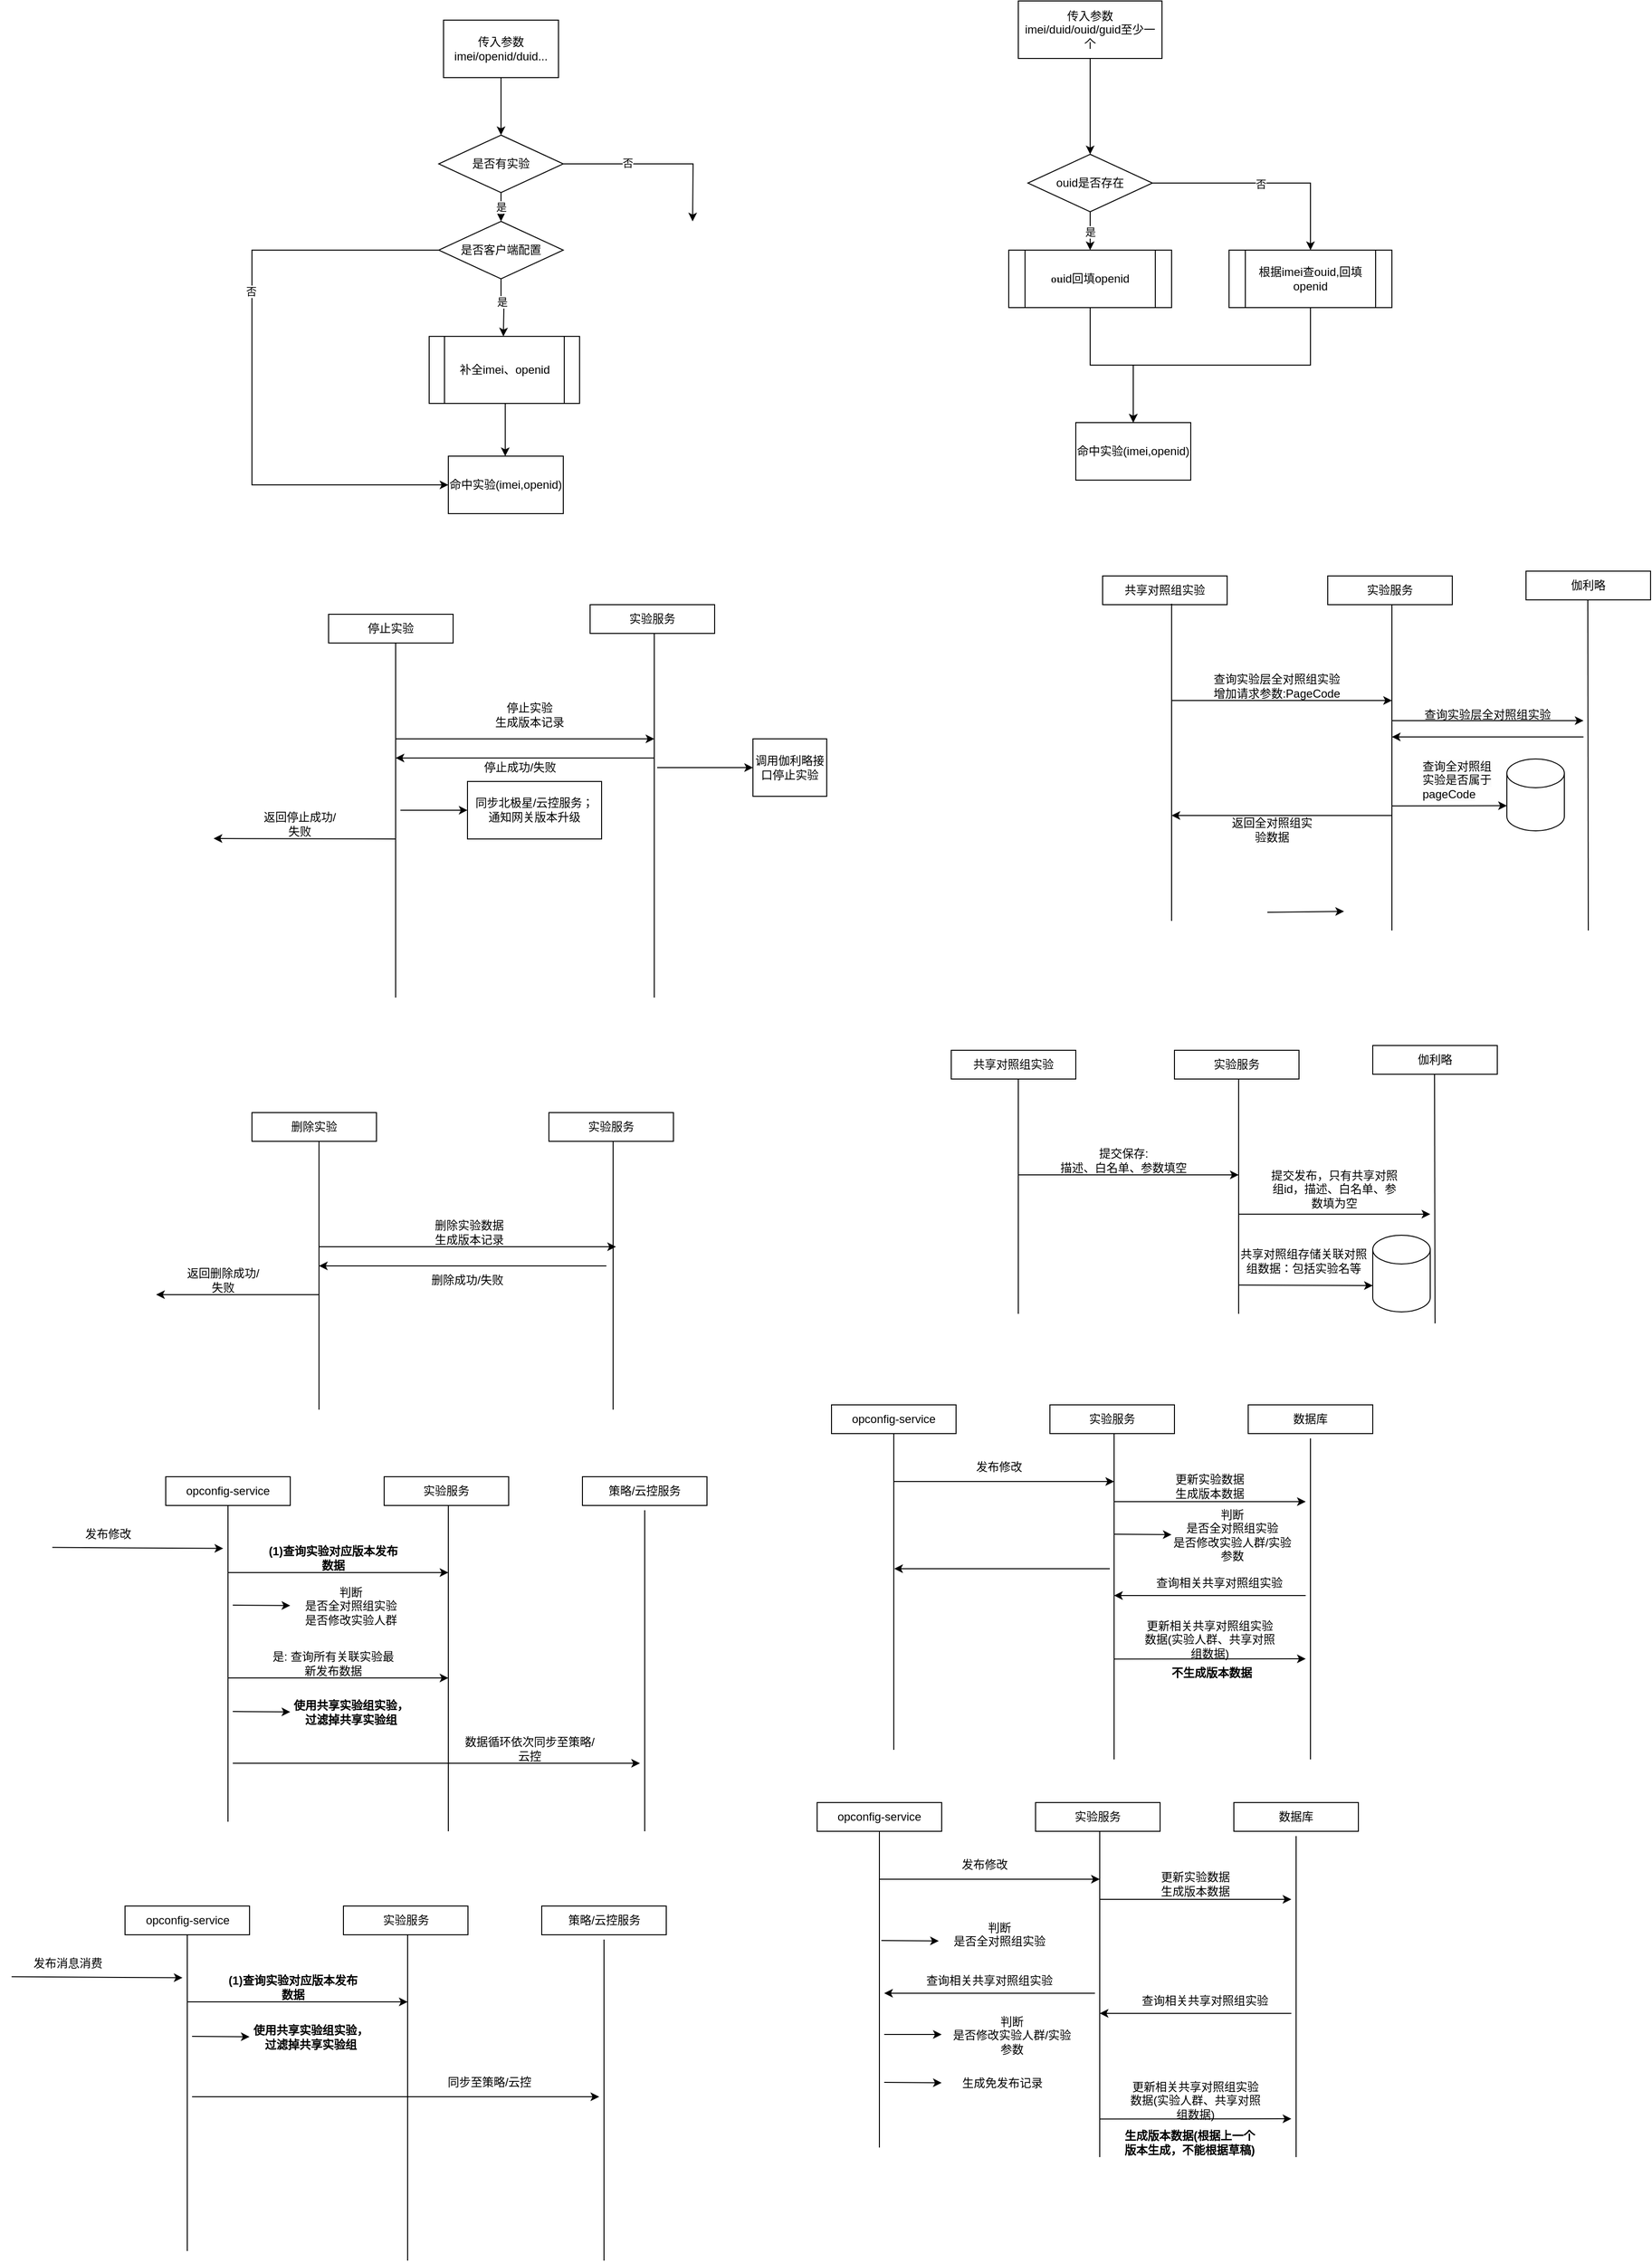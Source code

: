 <mxfile version="24.7.7">
  <diagram name="第 1 页" id="1I69XflQMtYXcPyUPTQI">
    <mxGraphModel dx="2501" dy="738" grid="1" gridSize="10" guides="1" tooltips="1" connect="1" arrows="1" fold="1" page="1" pageScale="1" pageWidth="827" pageHeight="1169" math="0" shadow="0">
      <root>
        <mxCell id="0" />
        <mxCell id="1" parent="0" />
        <mxCell id="-JtTvEVa4ZMtVT5W1zfH-13" style="edgeStyle=orthogonalEdgeStyle;rounded=0;orthogonalLoop=1;jettySize=auto;html=1;" parent="1" source="-JtTvEVa4ZMtVT5W1zfH-14" edge="1">
          <mxGeometry relative="1" as="geometry">
            <mxPoint x="410" y="190" as="targetPoint" />
          </mxGeometry>
        </mxCell>
        <mxCell id="-JtTvEVa4ZMtVT5W1zfH-14" value="传入参数imei/openid/duid..." style="rounded=0;whiteSpace=wrap;html=1;" parent="1" vertex="1">
          <mxGeometry x="350" y="70" width="120" height="60" as="geometry" />
        </mxCell>
        <mxCell id="-JtTvEVa4ZMtVT5W1zfH-15" style="edgeStyle=orthogonalEdgeStyle;rounded=0;orthogonalLoop=1;jettySize=auto;html=1;" parent="1" edge="1">
          <mxGeometry relative="1" as="geometry">
            <mxPoint x="414.41" y="525" as="targetPoint" />
            <mxPoint x="414.41" y="455" as="sourcePoint" />
          </mxGeometry>
        </mxCell>
        <mxCell id="-JtTvEVa4ZMtVT5W1zfH-16" value="命中实验(imei,openid)" style="rounded=0;whiteSpace=wrap;html=1;" parent="1" vertex="1">
          <mxGeometry x="355" y="525" width="120" height="60" as="geometry" />
        </mxCell>
        <mxCell id="-JtTvEVa4ZMtVT5W1zfH-19" style="edgeStyle=orthogonalEdgeStyle;rounded=0;orthogonalLoop=1;jettySize=auto;html=1;" parent="1" source="-JtTvEVa4ZMtVT5W1zfH-18" edge="1">
          <mxGeometry relative="1" as="geometry">
            <mxPoint x="610" y="280" as="targetPoint" />
          </mxGeometry>
        </mxCell>
        <mxCell id="-JtTvEVa4ZMtVT5W1zfH-20" value="否" style="edgeLabel;html=1;align=center;verticalAlign=middle;resizable=0;points=[];" parent="-JtTvEVa4ZMtVT5W1zfH-19" vertex="1" connectable="0">
          <mxGeometry x="-0.313" y="1" relative="1" as="geometry">
            <mxPoint as="offset" />
          </mxGeometry>
        </mxCell>
        <mxCell id="-JtTvEVa4ZMtVT5W1zfH-22" style="edgeStyle=orthogonalEdgeStyle;rounded=0;orthogonalLoop=1;jettySize=auto;html=1;entryX=0.5;entryY=0;entryDx=0;entryDy=0;" parent="1" source="-JtTvEVa4ZMtVT5W1zfH-18" target="-JtTvEVa4ZMtVT5W1zfH-21" edge="1">
          <mxGeometry relative="1" as="geometry" />
        </mxCell>
        <mxCell id="-JtTvEVa4ZMtVT5W1zfH-23" value="是" style="edgeLabel;html=1;align=center;verticalAlign=middle;resizable=0;points=[];" parent="-JtTvEVa4ZMtVT5W1zfH-22" vertex="1" connectable="0">
          <mxGeometry x="0.392" relative="1" as="geometry">
            <mxPoint as="offset" />
          </mxGeometry>
        </mxCell>
        <mxCell id="-JtTvEVa4ZMtVT5W1zfH-18" value="是否有实验" style="rhombus;whiteSpace=wrap;html=1;" parent="1" vertex="1">
          <mxGeometry x="345" y="190" width="130" height="60" as="geometry" />
        </mxCell>
        <mxCell id="-JtTvEVa4ZMtVT5W1zfH-24" style="edgeStyle=orthogonalEdgeStyle;rounded=0;orthogonalLoop=1;jettySize=auto;html=1;entryX=0;entryY=0.5;entryDx=0;entryDy=0;" parent="1" source="-JtTvEVa4ZMtVT5W1zfH-21" target="-JtTvEVa4ZMtVT5W1zfH-16" edge="1">
          <mxGeometry relative="1" as="geometry">
            <mxPoint x="200" y="420" as="targetPoint" />
            <Array as="points">
              <mxPoint x="150" y="310" />
              <mxPoint x="150" y="555" />
            </Array>
          </mxGeometry>
        </mxCell>
        <mxCell id="-JtTvEVa4ZMtVT5W1zfH-25" value="否" style="edgeLabel;html=1;align=center;verticalAlign=middle;resizable=0;points=[];" parent="-JtTvEVa4ZMtVT5W1zfH-24" vertex="1" connectable="0">
          <mxGeometry x="-0.264" y="-1" relative="1" as="geometry">
            <mxPoint as="offset" />
          </mxGeometry>
        </mxCell>
        <mxCell id="-JtTvEVa4ZMtVT5W1zfH-27" style="edgeStyle=orthogonalEdgeStyle;rounded=0;orthogonalLoop=1;jettySize=auto;html=1;" parent="1" source="-JtTvEVa4ZMtVT5W1zfH-21" edge="1">
          <mxGeometry relative="1" as="geometry">
            <mxPoint x="412.471" y="400" as="targetPoint" />
          </mxGeometry>
        </mxCell>
        <mxCell id="-JtTvEVa4ZMtVT5W1zfH-28" value="是" style="edgeLabel;html=1;align=center;verticalAlign=middle;resizable=0;points=[];" parent="-JtTvEVa4ZMtVT5W1zfH-27" vertex="1" connectable="0">
          <mxGeometry x="-0.243" y="1" relative="1" as="geometry">
            <mxPoint as="offset" />
          </mxGeometry>
        </mxCell>
        <mxCell id="-JtTvEVa4ZMtVT5W1zfH-21" value="是否客户端配置" style="rhombus;whiteSpace=wrap;html=1;" parent="1" vertex="1">
          <mxGeometry x="345" y="280" width="130" height="60" as="geometry" />
        </mxCell>
        <mxCell id="-JtTvEVa4ZMtVT5W1zfH-30" value="补全imei、openid" style="shape=process;whiteSpace=wrap;html=1;backgroundOutline=1;" parent="1" vertex="1">
          <mxGeometry x="335" y="400" width="157" height="70" as="geometry" />
        </mxCell>
        <mxCell id="-JtTvEVa4ZMtVT5W1zfH-33" style="edgeStyle=orthogonalEdgeStyle;rounded=0;orthogonalLoop=1;jettySize=auto;html=1;entryX=0.5;entryY=0;entryDx=0;entryDy=0;" parent="1" source="-JtTvEVa4ZMtVT5W1zfH-31" target="-JtTvEVa4ZMtVT5W1zfH-38" edge="1">
          <mxGeometry relative="1" as="geometry">
            <mxPoint x="1025" y="180" as="targetPoint" />
          </mxGeometry>
        </mxCell>
        <mxCell id="-JtTvEVa4ZMtVT5W1zfH-31" value="传入参数imei/duid/ouid/guid至少一个" style="rounded=0;whiteSpace=wrap;html=1;" parent="1" vertex="1">
          <mxGeometry x="950" y="50" width="150" height="60" as="geometry" />
        </mxCell>
        <mxCell id="-JtTvEVa4ZMtVT5W1zfH-41" style="edgeStyle=orthogonalEdgeStyle;rounded=0;orthogonalLoop=1;jettySize=auto;html=1;exitX=0.5;exitY=1;exitDx=0;exitDy=0;entryX=0.5;entryY=0;entryDx=0;entryDy=0;" parent="1" source="-JtTvEVa4ZMtVT5W1zfH-38" target="-JtTvEVa4ZMtVT5W1zfH-40" edge="1">
          <mxGeometry relative="1" as="geometry" />
        </mxCell>
        <mxCell id="-JtTvEVa4ZMtVT5W1zfH-43" value="是" style="edgeLabel;html=1;align=center;verticalAlign=middle;resizable=0;points=[];" parent="-JtTvEVa4ZMtVT5W1zfH-41" vertex="1" connectable="0">
          <mxGeometry x="0.043" relative="1" as="geometry">
            <mxPoint as="offset" />
          </mxGeometry>
        </mxCell>
        <mxCell id="-JtTvEVa4ZMtVT5W1zfH-45" style="edgeStyle=orthogonalEdgeStyle;rounded=0;orthogonalLoop=1;jettySize=auto;html=1;" parent="1" source="-JtTvEVa4ZMtVT5W1zfH-38" target="-JtTvEVa4ZMtVT5W1zfH-44" edge="1">
          <mxGeometry relative="1" as="geometry" />
        </mxCell>
        <mxCell id="-JtTvEVa4ZMtVT5W1zfH-51" value="否" style="edgeLabel;html=1;align=center;verticalAlign=middle;resizable=0;points=[];" parent="-JtTvEVa4ZMtVT5W1zfH-45" vertex="1" connectable="0">
          <mxGeometry x="-0.037" y="-1" relative="1" as="geometry">
            <mxPoint as="offset" />
          </mxGeometry>
        </mxCell>
        <mxCell id="-JtTvEVa4ZMtVT5W1zfH-38" value="ouid是否&lt;span style=&quot;background-color: initial;&quot;&gt;存在&lt;/span&gt;" style="rhombus;whiteSpace=wrap;html=1;" parent="1" vertex="1">
          <mxGeometry x="960" y="210" width="130" height="60" as="geometry" />
        </mxCell>
        <mxCell id="-JtTvEVa4ZMtVT5W1zfH-49" style="edgeStyle=orthogonalEdgeStyle;rounded=0;orthogonalLoop=1;jettySize=auto;html=1;entryX=0.5;entryY=0;entryDx=0;entryDy=0;" parent="1" source="-JtTvEVa4ZMtVT5W1zfH-40" target="-JtTvEVa4ZMtVT5W1zfH-46" edge="1">
          <mxGeometry relative="1" as="geometry" />
        </mxCell>
        <mxCell id="-JtTvEVa4ZMtVT5W1zfH-40" value="&lt;div style=&quot;text-align: left;&quot;&gt;&lt;font face=&quot;MicrosoftYaHei&quot; color=&quot;#333333&quot;&gt;&lt;span style=&quot;background-color: rgb(255, 255, 255);&quot;&gt;&lt;b&gt;ou&lt;/b&gt;&lt;/span&gt;&lt;/font&gt;&lt;span style=&quot;background-color: initial;&quot;&gt;id回填openid&lt;/span&gt;&lt;/div&gt;" style="shape=process;whiteSpace=wrap;html=1;backgroundOutline=1;" parent="1" vertex="1">
          <mxGeometry x="940" y="310" width="170" height="60" as="geometry" />
        </mxCell>
        <mxCell id="-JtTvEVa4ZMtVT5W1zfH-50" style="edgeStyle=orthogonalEdgeStyle;rounded=0;orthogonalLoop=1;jettySize=auto;html=1;entryX=0.5;entryY=0;entryDx=0;entryDy=0;exitX=0.5;exitY=1;exitDx=0;exitDy=0;" parent="1" source="-JtTvEVa4ZMtVT5W1zfH-44" target="-JtTvEVa4ZMtVT5W1zfH-46" edge="1">
          <mxGeometry relative="1" as="geometry" />
        </mxCell>
        <mxCell id="-JtTvEVa4ZMtVT5W1zfH-44" value="根据imei查ouid,回填openid" style="shape=process;whiteSpace=wrap;html=1;backgroundOutline=1;" parent="1" vertex="1">
          <mxGeometry x="1170" y="310" width="170" height="60" as="geometry" />
        </mxCell>
        <mxCell id="-JtTvEVa4ZMtVT5W1zfH-46" value="命中实验(imei,openid)" style="rounded=0;whiteSpace=wrap;html=1;" parent="1" vertex="1">
          <mxGeometry x="1010" y="490" width="120" height="60" as="geometry" />
        </mxCell>
        <mxCell id="-JtTvEVa4ZMtVT5W1zfH-52" value="停止实验" style="rounded=0;whiteSpace=wrap;html=1;" parent="1" vertex="1">
          <mxGeometry x="230" y="690" width="130" height="30" as="geometry" />
        </mxCell>
        <mxCell id="-JtTvEVa4ZMtVT5W1zfH-59" value="实验服务" style="rounded=0;whiteSpace=wrap;html=1;" parent="1" vertex="1">
          <mxGeometry x="503" y="680" width="130" height="30" as="geometry" />
        </mxCell>
        <mxCell id="-JtTvEVa4ZMtVT5W1zfH-62" value="" style="endArrow=classic;html=1;rounded=0;" parent="1" edge="1">
          <mxGeometry width="50" height="50" relative="1" as="geometry">
            <mxPoint x="300" y="820" as="sourcePoint" />
            <mxPoint x="570" y="820" as="targetPoint" />
          </mxGeometry>
        </mxCell>
        <mxCell id="-JtTvEVa4ZMtVT5W1zfH-63" value="停止实验&lt;div&gt;生成版本记录&lt;/div&gt;" style="text;html=1;align=center;verticalAlign=middle;whiteSpace=wrap;rounded=0;" parent="1" vertex="1">
          <mxGeometry x="400" y="780" width="80" height="30" as="geometry" />
        </mxCell>
        <mxCell id="-JtTvEVa4ZMtVT5W1zfH-64" value="" style="endArrow=classic;html=1;rounded=0;" parent="1" edge="1">
          <mxGeometry width="50" height="50" relative="1" as="geometry">
            <mxPoint x="573" y="850" as="sourcePoint" />
            <mxPoint x="673" y="850" as="targetPoint" />
          </mxGeometry>
        </mxCell>
        <mxCell id="-JtTvEVa4ZMtVT5W1zfH-66" value="" style="endArrow=classic;html=1;rounded=0;" parent="1" edge="1">
          <mxGeometry width="50" height="50" relative="1" as="geometry">
            <mxPoint x="300" y="924.47" as="sourcePoint" />
            <mxPoint x="110" y="924" as="targetPoint" />
          </mxGeometry>
        </mxCell>
        <mxCell id="-JtTvEVa4ZMtVT5W1zfH-67" value="返回停止成功/失败" style="text;html=1;align=center;verticalAlign=middle;whiteSpace=wrap;rounded=0;" parent="1" vertex="1">
          <mxGeometry x="160" y="894.47" width="80" height="30" as="geometry" />
        </mxCell>
        <mxCell id="-JtTvEVa4ZMtVT5W1zfH-70" value="" style="endArrow=classic;html=1;rounded=0;" parent="1" edge="1">
          <mxGeometry width="50" height="50" relative="1" as="geometry">
            <mxPoint x="305" y="894.47" as="sourcePoint" />
            <mxPoint x="375" y="894.47" as="targetPoint" />
          </mxGeometry>
        </mxCell>
        <mxCell id="-JtTvEVa4ZMtVT5W1zfH-71" value="调用伽利略接口停止实验" style="rounded=0;whiteSpace=wrap;html=1;" parent="1" vertex="1">
          <mxGeometry x="673" y="820" width="77" height="60" as="geometry" />
        </mxCell>
        <mxCell id="-JtTvEVa4ZMtVT5W1zfH-72" value="&lt;div&gt;同步北极星/云控服务；&lt;/div&gt;&lt;div&gt;通知网关版本升级&lt;/div&gt;" style="rounded=0;whiteSpace=wrap;html=1;" parent="1" vertex="1">
          <mxGeometry x="375" y="864.47" width="140" height="60" as="geometry" />
        </mxCell>
        <mxCell id="-JtTvEVa4ZMtVT5W1zfH-75" value="" style="endArrow=none;html=1;rounded=0;" parent="1" edge="1">
          <mxGeometry width="50" height="50" relative="1" as="geometry">
            <mxPoint x="300" y="1090" as="sourcePoint" />
            <mxPoint x="300" y="720" as="targetPoint" />
          </mxGeometry>
        </mxCell>
        <mxCell id="-JtTvEVa4ZMtVT5W1zfH-78" value="" style="endArrow=none;html=1;rounded=0;" parent="1" edge="1">
          <mxGeometry width="50" height="50" relative="1" as="geometry">
            <mxPoint x="570" y="1090" as="sourcePoint" />
            <mxPoint x="570" y="710" as="targetPoint" />
          </mxGeometry>
        </mxCell>
        <mxCell id="-JtTvEVa4ZMtVT5W1zfH-80" value="" style="endArrow=classic;html=1;rounded=0;" parent="1" edge="1">
          <mxGeometry width="50" height="50" relative="1" as="geometry">
            <mxPoint x="570" y="840" as="sourcePoint" />
            <mxPoint x="300" y="840" as="targetPoint" />
          </mxGeometry>
        </mxCell>
        <mxCell id="-JtTvEVa4ZMtVT5W1zfH-83" value="删除实验" style="rounded=0;whiteSpace=wrap;html=1;" parent="1" vertex="1">
          <mxGeometry x="150" y="1210" width="130" height="30" as="geometry" />
        </mxCell>
        <mxCell id="-JtTvEVa4ZMtVT5W1zfH-87" value="实验服务" style="rounded=0;whiteSpace=wrap;html=1;" parent="1" vertex="1">
          <mxGeometry x="460" y="1210" width="130" height="30" as="geometry" />
        </mxCell>
        <mxCell id="-JtTvEVa4ZMtVT5W1zfH-89" value="" style="endArrow=classic;html=1;rounded=0;" parent="1" edge="1">
          <mxGeometry width="50" height="50" relative="1" as="geometry">
            <mxPoint x="220" y="1350" as="sourcePoint" />
            <mxPoint x="530" y="1350" as="targetPoint" />
          </mxGeometry>
        </mxCell>
        <mxCell id="-JtTvEVa4ZMtVT5W1zfH-90" value="删除实验数据&lt;div&gt;生成版本记录&lt;/div&gt;" style="text;html=1;align=center;verticalAlign=middle;whiteSpace=wrap;rounded=0;" parent="1" vertex="1">
          <mxGeometry x="337" y="1320" width="80" height="30" as="geometry" />
        </mxCell>
        <mxCell id="-JtTvEVa4ZMtVT5W1zfH-92" value="" style="endArrow=classic;html=1;rounded=0;" parent="1" edge="1">
          <mxGeometry width="50" height="50" relative="1" as="geometry">
            <mxPoint x="220" y="1400" as="sourcePoint" />
            <mxPoint x="50" y="1400" as="targetPoint" />
          </mxGeometry>
        </mxCell>
        <mxCell id="-JtTvEVa4ZMtVT5W1zfH-93" value="返回删除成功/失败" style="text;html=1;align=center;verticalAlign=middle;whiteSpace=wrap;rounded=0;" parent="1" vertex="1">
          <mxGeometry x="80" y="1370" width="80" height="30" as="geometry" />
        </mxCell>
        <mxCell id="-JtTvEVa4ZMtVT5W1zfH-101" value="" style="endArrow=none;html=1;rounded=0;" parent="1" edge="1">
          <mxGeometry width="50" height="50" relative="1" as="geometry">
            <mxPoint x="220" y="1520" as="sourcePoint" />
            <mxPoint x="220" y="1240" as="targetPoint" />
          </mxGeometry>
        </mxCell>
        <mxCell id="-JtTvEVa4ZMtVT5W1zfH-104" value="" style="endArrow=none;html=1;rounded=0;" parent="1" edge="1">
          <mxGeometry width="50" height="50" relative="1" as="geometry">
            <mxPoint x="527" y="1520" as="sourcePoint" />
            <mxPoint x="527" y="1240" as="targetPoint" />
          </mxGeometry>
        </mxCell>
        <mxCell id="-JtTvEVa4ZMtVT5W1zfH-105" value="" style="endArrow=classic;html=1;rounded=0;" parent="1" edge="1">
          <mxGeometry width="50" height="50" relative="1" as="geometry">
            <mxPoint x="520" y="1370" as="sourcePoint" />
            <mxPoint x="220" y="1370" as="targetPoint" />
          </mxGeometry>
        </mxCell>
        <mxCell id="-JtTvEVa4ZMtVT5W1zfH-106" value="删除成功/失败" style="text;html=1;align=center;verticalAlign=middle;whiteSpace=wrap;rounded=0;" parent="1" vertex="1">
          <mxGeometry x="320" y="1370" width="110" height="30" as="geometry" />
        </mxCell>
        <mxCell id="-JtTvEVa4ZMtVT5W1zfH-112" value="停止成功/失败" style="text;html=1;align=center;verticalAlign=middle;whiteSpace=wrap;rounded=0;" parent="1" vertex="1">
          <mxGeometry x="390" y="835" width="80" height="30" as="geometry" />
        </mxCell>
        <mxCell id="XOqgO2Ybn3jgSTHOgOOm-1" value="共享对照组实验" style="rounded=0;whiteSpace=wrap;html=1;" vertex="1" parent="1">
          <mxGeometry x="1038" y="650" width="130" height="30" as="geometry" />
        </mxCell>
        <mxCell id="XOqgO2Ybn3jgSTHOgOOm-2" value="实验服务" style="rounded=0;whiteSpace=wrap;html=1;" vertex="1" parent="1">
          <mxGeometry x="1273" y="650" width="130" height="30" as="geometry" />
        </mxCell>
        <mxCell id="XOqgO2Ybn3jgSTHOgOOm-3" value="" style="endArrow=classic;html=1;rounded=0;" edge="1" parent="1">
          <mxGeometry width="50" height="50" relative="1" as="geometry">
            <mxPoint x="1110" y="780" as="sourcePoint" />
            <mxPoint x="1340" y="780" as="targetPoint" />
          </mxGeometry>
        </mxCell>
        <mxCell id="XOqgO2Ybn3jgSTHOgOOm-5" value="" style="endArrow=classic;html=1;rounded=0;" edge="1" parent="1">
          <mxGeometry width="50" height="50" relative="1" as="geometry">
            <mxPoint x="1340" y="801" as="sourcePoint" />
            <mxPoint x="1540" y="801" as="targetPoint" />
          </mxGeometry>
        </mxCell>
        <mxCell id="XOqgO2Ybn3jgSTHOgOOm-11" value="" style="endArrow=none;html=1;rounded=0;entryX=0.554;entryY=0.967;entryDx=0;entryDy=0;entryPerimeter=0;" edge="1" parent="1" target="XOqgO2Ybn3jgSTHOgOOm-1">
          <mxGeometry width="50" height="50" relative="1" as="geometry">
            <mxPoint x="1110" y="1010" as="sourcePoint" />
            <mxPoint x="1110" y="690" as="targetPoint" />
          </mxGeometry>
        </mxCell>
        <mxCell id="XOqgO2Ybn3jgSTHOgOOm-12" value="" style="endArrow=none;html=1;rounded=0;" edge="1" parent="1">
          <mxGeometry width="50" height="50" relative="1" as="geometry">
            <mxPoint x="1340" y="1020" as="sourcePoint" />
            <mxPoint x="1340" y="680" as="targetPoint" />
          </mxGeometry>
        </mxCell>
        <mxCell id="XOqgO2Ybn3jgSTHOgOOm-13" value="" style="endArrow=classic;html=1;rounded=0;" edge="1" parent="1">
          <mxGeometry width="50" height="50" relative="1" as="geometry">
            <mxPoint x="1340" y="900" as="sourcePoint" />
            <mxPoint x="1110" y="900" as="targetPoint" />
          </mxGeometry>
        </mxCell>
        <mxCell id="XOqgO2Ybn3jgSTHOgOOm-15" value="查询实验层全对照组实验&lt;div&gt;增加请求参数:PageCode&lt;/div&gt;" style="text;html=1;align=center;verticalAlign=middle;whiteSpace=wrap;rounded=0;" vertex="1" parent="1">
          <mxGeometry x="1150" y="750" width="140" height="30" as="geometry" />
        </mxCell>
        <mxCell id="XOqgO2Ybn3jgSTHOgOOm-16" value="返回全对照组实验数据" style="text;html=1;align=center;verticalAlign=middle;whiteSpace=wrap;rounded=0;" vertex="1" parent="1">
          <mxGeometry x="1170" y="900" width="90" height="30" as="geometry" />
        </mxCell>
        <mxCell id="XOqgO2Ybn3jgSTHOgOOm-17" value="伽利略" style="rounded=0;whiteSpace=wrap;html=1;" vertex="1" parent="1">
          <mxGeometry x="1480" y="645" width="130" height="30" as="geometry" />
        </mxCell>
        <mxCell id="XOqgO2Ybn3jgSTHOgOOm-18" value="" style="endArrow=none;html=1;rounded=0;" edge="1" parent="1">
          <mxGeometry width="50" height="50" relative="1" as="geometry">
            <mxPoint x="1545" y="1020" as="sourcePoint" />
            <mxPoint x="1544.5" y="675" as="targetPoint" />
          </mxGeometry>
        </mxCell>
        <mxCell id="XOqgO2Ybn3jgSTHOgOOm-19" value="查询实验层全对照组实验" style="text;html=1;align=center;verticalAlign=middle;whiteSpace=wrap;rounded=0;" vertex="1" parent="1">
          <mxGeometry x="1370" y="780" width="140" height="30" as="geometry" />
        </mxCell>
        <mxCell id="XOqgO2Ybn3jgSTHOgOOm-21" value="" style="endArrow=classic;html=1;rounded=0;" edge="1" parent="1">
          <mxGeometry width="50" height="50" relative="1" as="geometry">
            <mxPoint x="1540" y="818" as="sourcePoint" />
            <mxPoint x="1340" y="818" as="targetPoint" />
          </mxGeometry>
        </mxCell>
        <mxCell id="XOqgO2Ybn3jgSTHOgOOm-23" value="" style="shape=cylinder3;whiteSpace=wrap;html=1;boundedLbl=1;backgroundOutline=1;size=15;" vertex="1" parent="1">
          <mxGeometry x="1460" y="841" width="60" height="75" as="geometry" />
        </mxCell>
        <mxCell id="XOqgO2Ybn3jgSTHOgOOm-27" value="&lt;span style=&quot;color: rgb(0, 0, 0); font-family: Helvetica; font-size: 12px; font-style: normal; font-variant-ligatures: normal; font-variant-caps: normal; font-weight: 400; letter-spacing: normal; orphans: 2; text-align: center; text-indent: 0px; text-transform: none; widows: 2; word-spacing: 0px; -webkit-text-stroke-width: 0px; white-space: normal; background-color: rgb(251, 251, 251); text-decoration-thickness: initial; text-decoration-style: initial; text-decoration-color: initial; display: inline !important; float: none;&quot;&gt;查询全对照组实验是否属于pageCode&lt;/span&gt;" style="text;whiteSpace=wrap;html=1;" vertex="1" parent="1">
          <mxGeometry x="1370" y="835" width="80" height="40" as="geometry" />
        </mxCell>
        <mxCell id="XOqgO2Ybn3jgSTHOgOOm-28" value="" style="endArrow=classic;html=1;rounded=0;entryX=0;entryY=0;entryDx=0;entryDy=48.75;entryPerimeter=0;" edge="1" parent="1" target="XOqgO2Ybn3jgSTHOgOOm-23">
          <mxGeometry width="50" height="50" relative="1" as="geometry">
            <mxPoint x="1340" y="890" as="sourcePoint" />
            <mxPoint x="1390" y="840" as="targetPoint" />
          </mxGeometry>
        </mxCell>
        <mxCell id="XOqgO2Ybn3jgSTHOgOOm-29" value="共享对照组实验" style="rounded=0;whiteSpace=wrap;html=1;" vertex="1" parent="1">
          <mxGeometry x="880" y="1145" width="130" height="30" as="geometry" />
        </mxCell>
        <mxCell id="XOqgO2Ybn3jgSTHOgOOm-30" value="实验服务" style="rounded=0;whiteSpace=wrap;html=1;" vertex="1" parent="1">
          <mxGeometry x="1113" y="1145" width="130" height="30" as="geometry" />
        </mxCell>
        <mxCell id="XOqgO2Ybn3jgSTHOgOOm-31" value="" style="endArrow=classic;html=1;rounded=0;" edge="1" parent="1">
          <mxGeometry width="50" height="50" relative="1" as="geometry">
            <mxPoint x="950" y="1275" as="sourcePoint" />
            <mxPoint x="1180" y="1275" as="targetPoint" />
          </mxGeometry>
        </mxCell>
        <mxCell id="XOqgO2Ybn3jgSTHOgOOm-32" value="" style="endArrow=classic;html=1;rounded=0;" edge="1" parent="1">
          <mxGeometry width="50" height="50" relative="1" as="geometry">
            <mxPoint x="1180" y="1316" as="sourcePoint" />
            <mxPoint x="1380" y="1316" as="targetPoint" />
          </mxGeometry>
        </mxCell>
        <mxCell id="XOqgO2Ybn3jgSTHOgOOm-33" value="" style="endArrow=none;html=1;rounded=0;" edge="1" parent="1">
          <mxGeometry width="50" height="50" relative="1" as="geometry">
            <mxPoint x="950" y="1420" as="sourcePoint" />
            <mxPoint x="950" y="1175" as="targetPoint" />
          </mxGeometry>
        </mxCell>
        <mxCell id="XOqgO2Ybn3jgSTHOgOOm-34" value="" style="endArrow=none;html=1;rounded=0;" edge="1" parent="1">
          <mxGeometry width="50" height="50" relative="1" as="geometry">
            <mxPoint x="1180" y="1420" as="sourcePoint" />
            <mxPoint x="1180" y="1175" as="targetPoint" />
          </mxGeometry>
        </mxCell>
        <mxCell id="XOqgO2Ybn3jgSTHOgOOm-36" value="提交保存:&lt;div&gt;描述、白名单、参数填空&lt;/div&gt;" style="text;html=1;align=center;verticalAlign=middle;whiteSpace=wrap;rounded=0;" vertex="1" parent="1">
          <mxGeometry x="990" y="1245" width="140" height="30" as="geometry" />
        </mxCell>
        <mxCell id="XOqgO2Ybn3jgSTHOgOOm-38" value="伽利略" style="rounded=0;whiteSpace=wrap;html=1;" vertex="1" parent="1">
          <mxGeometry x="1320" y="1140" width="130" height="30" as="geometry" />
        </mxCell>
        <mxCell id="XOqgO2Ybn3jgSTHOgOOm-39" value="" style="endArrow=none;html=1;rounded=0;" edge="1" parent="1">
          <mxGeometry width="50" height="50" relative="1" as="geometry">
            <mxPoint x="1385" y="1430" as="sourcePoint" />
            <mxPoint x="1384.5" y="1170" as="targetPoint" />
          </mxGeometry>
        </mxCell>
        <mxCell id="XOqgO2Ybn3jgSTHOgOOm-40" value="提交发布，只有共享对照组id，描述、白名单、参数填为空" style="text;html=1;align=center;verticalAlign=middle;whiteSpace=wrap;rounded=0;" vertex="1" parent="1">
          <mxGeometry x="1210" y="1275" width="140" height="30" as="geometry" />
        </mxCell>
        <mxCell id="XOqgO2Ybn3jgSTHOgOOm-45" value="opconfig-service" style="rounded=0;whiteSpace=wrap;html=1;" vertex="1" parent="1">
          <mxGeometry x="755" y="1515" width="130" height="30" as="geometry" />
        </mxCell>
        <mxCell id="XOqgO2Ybn3jgSTHOgOOm-46" value="实验服务" style="rounded=0;whiteSpace=wrap;html=1;" vertex="1" parent="1">
          <mxGeometry x="983" y="1515" width="130" height="30" as="geometry" />
        </mxCell>
        <mxCell id="XOqgO2Ybn3jgSTHOgOOm-47" value="" style="endArrow=classic;html=1;rounded=0;" edge="1" parent="1">
          <mxGeometry width="50" height="50" relative="1" as="geometry">
            <mxPoint x="820" y="1595" as="sourcePoint" />
            <mxPoint x="1050" y="1595" as="targetPoint" />
          </mxGeometry>
        </mxCell>
        <mxCell id="XOqgO2Ybn3jgSTHOgOOm-48" value="" style="endArrow=classic;html=1;rounded=0;" edge="1" parent="1">
          <mxGeometry width="50" height="50" relative="1" as="geometry">
            <mxPoint x="1050" y="1616" as="sourcePoint" />
            <mxPoint x="1250" y="1616" as="targetPoint" />
          </mxGeometry>
        </mxCell>
        <mxCell id="XOqgO2Ybn3jgSTHOgOOm-49" value="" style="endArrow=none;html=1;rounded=0;entryX=0.5;entryY=1;entryDx=0;entryDy=0;" edge="1" parent="1" target="XOqgO2Ybn3jgSTHOgOOm-45">
          <mxGeometry width="50" height="50" relative="1" as="geometry">
            <mxPoint x="820" y="1875" as="sourcePoint" />
            <mxPoint x="820" y="1555" as="targetPoint" />
          </mxGeometry>
        </mxCell>
        <mxCell id="XOqgO2Ybn3jgSTHOgOOm-50" value="" style="endArrow=none;html=1;rounded=0;" edge="1" parent="1">
          <mxGeometry width="50" height="50" relative="1" as="geometry">
            <mxPoint x="1050" y="1885" as="sourcePoint" />
            <mxPoint x="1050" y="1545" as="targetPoint" />
          </mxGeometry>
        </mxCell>
        <mxCell id="XOqgO2Ybn3jgSTHOgOOm-52" value="发布修改" style="text;html=1;align=center;verticalAlign=middle;whiteSpace=wrap;rounded=0;" vertex="1" parent="1">
          <mxGeometry x="860" y="1565" width="140" height="30" as="geometry" />
        </mxCell>
        <mxCell id="XOqgO2Ybn3jgSTHOgOOm-54" value="数据库" style="rounded=0;whiteSpace=wrap;html=1;" vertex="1" parent="1">
          <mxGeometry x="1190" y="1515" width="130" height="30" as="geometry" />
        </mxCell>
        <mxCell id="XOqgO2Ybn3jgSTHOgOOm-55" value="" style="endArrow=none;html=1;rounded=0;" edge="1" parent="1">
          <mxGeometry width="50" height="50" relative="1" as="geometry">
            <mxPoint x="1255" y="1885" as="sourcePoint" />
            <mxPoint x="1255" y="1550" as="targetPoint" />
          </mxGeometry>
        </mxCell>
        <mxCell id="XOqgO2Ybn3jgSTHOgOOm-56" value="更新实验数据&lt;br&gt;生成版本数据" style="text;html=1;align=center;verticalAlign=middle;whiteSpace=wrap;rounded=0;" vertex="1" parent="1">
          <mxGeometry x="1080" y="1585" width="140" height="30" as="geometry" />
        </mxCell>
        <mxCell id="XOqgO2Ybn3jgSTHOgOOm-57" value="" style="endArrow=classic;html=1;rounded=0;" edge="1" parent="1">
          <mxGeometry width="50" height="50" relative="1" as="geometry">
            <mxPoint x="1250" y="1714" as="sourcePoint" />
            <mxPoint x="1050" y="1714" as="targetPoint" />
          </mxGeometry>
        </mxCell>
        <mxCell id="XOqgO2Ybn3jgSTHOgOOm-60" value="" style="endArrow=classic;html=1;rounded=0;" edge="1" parent="1">
          <mxGeometry width="50" height="50" relative="1" as="geometry">
            <mxPoint x="1050" y="1780.25" as="sourcePoint" />
            <mxPoint x="1250" y="1780" as="targetPoint" />
          </mxGeometry>
        </mxCell>
        <mxCell id="XOqgO2Ybn3jgSTHOgOOm-62" value="更新相关共享对照组实验数据(实验人群、共享对照组数据)" style="text;html=1;align=center;verticalAlign=middle;whiteSpace=wrap;rounded=0;" vertex="1" parent="1">
          <mxGeometry x="1080" y="1745" width="140" height="30" as="geometry" />
        </mxCell>
        <mxCell id="XOqgO2Ybn3jgSTHOgOOm-65" value="判断&lt;br&gt;是否全对照组实验&lt;br&gt;是否修改实验人群/实验参数" style="text;html=1;align=center;verticalAlign=middle;whiteSpace=wrap;rounded=0;" vertex="1" parent="1">
          <mxGeometry x="1110" y="1636" width="127" height="30" as="geometry" />
        </mxCell>
        <mxCell id="XOqgO2Ybn3jgSTHOgOOm-66" value="" style="endArrow=classic;html=1;rounded=0;" edge="1" parent="1" target="XOqgO2Ybn3jgSTHOgOOm-65">
          <mxGeometry width="50" height="50" relative="1" as="geometry">
            <mxPoint x="1050" y="1650" as="sourcePoint" />
            <mxPoint x="1100" y="1600" as="targetPoint" />
          </mxGeometry>
        </mxCell>
        <mxCell id="XOqgO2Ybn3jgSTHOgOOm-67" value="查询相关共享对照组实验" style="text;html=1;align=center;verticalAlign=middle;whiteSpace=wrap;rounded=0;" vertex="1" parent="1">
          <mxGeometry x="1090" y="1686" width="140" height="30" as="geometry" />
        </mxCell>
        <mxCell id="XOqgO2Ybn3jgSTHOgOOm-69" value="&lt;b&gt;不生成版本数据&lt;/b&gt;" style="text;html=1;align=center;verticalAlign=middle;whiteSpace=wrap;rounded=0;" vertex="1" parent="1">
          <mxGeometry x="1100.5" y="1780" width="102" height="30" as="geometry" />
        </mxCell>
        <mxCell id="XOqgO2Ybn3jgSTHOgOOm-70" value="" style="endArrow=classic;html=1;rounded=0;" edge="1" parent="1">
          <mxGeometry width="50" height="50" relative="1" as="geometry">
            <mxPoint x="1045.5" y="1686" as="sourcePoint" />
            <mxPoint x="820.5" y="1686" as="targetPoint" />
          </mxGeometry>
        </mxCell>
        <mxCell id="XOqgO2Ybn3jgSTHOgOOm-72" value="opconfig-service" style="rounded=0;whiteSpace=wrap;html=1;" vertex="1" parent="1">
          <mxGeometry x="60" y="1590" width="130" height="30" as="geometry" />
        </mxCell>
        <mxCell id="XOqgO2Ybn3jgSTHOgOOm-73" value="实验服务" style="rounded=0;whiteSpace=wrap;html=1;" vertex="1" parent="1">
          <mxGeometry x="288" y="1590" width="130" height="30" as="geometry" />
        </mxCell>
        <mxCell id="XOqgO2Ybn3jgSTHOgOOm-74" value="" style="endArrow=classic;html=1;rounded=0;" edge="1" parent="1">
          <mxGeometry width="50" height="50" relative="1" as="geometry">
            <mxPoint x="125" y="1690" as="sourcePoint" />
            <mxPoint x="355" y="1690" as="targetPoint" />
          </mxGeometry>
        </mxCell>
        <mxCell id="XOqgO2Ybn3jgSTHOgOOm-76" value="" style="endArrow=none;html=1;rounded=0;entryX=0.5;entryY=1;entryDx=0;entryDy=0;" edge="1" parent="1" target="XOqgO2Ybn3jgSTHOgOOm-72">
          <mxGeometry width="50" height="50" relative="1" as="geometry">
            <mxPoint x="125" y="1950" as="sourcePoint" />
            <mxPoint x="125" y="1630" as="targetPoint" />
          </mxGeometry>
        </mxCell>
        <mxCell id="XOqgO2Ybn3jgSTHOgOOm-77" value="" style="endArrow=none;html=1;rounded=0;" edge="1" parent="1">
          <mxGeometry width="50" height="50" relative="1" as="geometry">
            <mxPoint x="355" y="1960" as="sourcePoint" />
            <mxPoint x="355" y="1620" as="targetPoint" />
          </mxGeometry>
        </mxCell>
        <mxCell id="XOqgO2Ybn3jgSTHOgOOm-79" value="&lt;b&gt;(1)查询实验对应版本发布数据&lt;/b&gt;" style="text;html=1;align=center;verticalAlign=middle;whiteSpace=wrap;rounded=0;" vertex="1" parent="1">
          <mxGeometry x="165" y="1660" width="140" height="30" as="geometry" />
        </mxCell>
        <mxCell id="XOqgO2Ybn3jgSTHOgOOm-80" value="策略/云控服务" style="rounded=0;whiteSpace=wrap;html=1;" vertex="1" parent="1">
          <mxGeometry x="495" y="1590" width="130" height="30" as="geometry" />
        </mxCell>
        <mxCell id="XOqgO2Ybn3jgSTHOgOOm-81" value="" style="endArrow=none;html=1;rounded=0;" edge="1" parent="1">
          <mxGeometry width="50" height="50" relative="1" as="geometry">
            <mxPoint x="560" y="1960" as="sourcePoint" />
            <mxPoint x="560" y="1625" as="targetPoint" />
          </mxGeometry>
        </mxCell>
        <mxCell id="XOqgO2Ybn3jgSTHOgOOm-84" value="" style="endArrow=classic;html=1;rounded=0;" edge="1" parent="1">
          <mxGeometry width="50" height="50" relative="1" as="geometry">
            <mxPoint x="130" y="1889" as="sourcePoint" />
            <mxPoint x="555" y="1889" as="targetPoint" />
          </mxGeometry>
        </mxCell>
        <mxCell id="XOqgO2Ybn3jgSTHOgOOm-92" value="" style="endArrow=classic;html=1;rounded=0;exitX=0.083;exitY=0.965;exitDx=0;exitDy=0;exitPerimeter=0;" edge="1" parent="1" source="XOqgO2Ybn3jgSTHOgOOm-93">
          <mxGeometry width="50" height="50" relative="1" as="geometry">
            <mxPoint x="-110" y="1664.82" as="sourcePoint" />
            <mxPoint x="120" y="1664.82" as="targetPoint" />
          </mxGeometry>
        </mxCell>
        <mxCell id="XOqgO2Ybn3jgSTHOgOOm-93" value="发布修改" style="text;html=1;align=center;verticalAlign=middle;whiteSpace=wrap;rounded=0;" vertex="1" parent="1">
          <mxGeometry x="-70" y="1634.82" width="140" height="30" as="geometry" />
        </mxCell>
        <mxCell id="XOqgO2Ybn3jgSTHOgOOm-94" value="判断&lt;br&gt;是否全对照组实验&lt;br&gt;是否修改实验人群" style="text;html=1;align=center;verticalAlign=middle;whiteSpace=wrap;rounded=0;" vertex="1" parent="1">
          <mxGeometry x="190" y="1710" width="127" height="30" as="geometry" />
        </mxCell>
        <mxCell id="XOqgO2Ybn3jgSTHOgOOm-95" value="" style="endArrow=classic;html=1;rounded=0;" edge="1" parent="1" target="XOqgO2Ybn3jgSTHOgOOm-94">
          <mxGeometry width="50" height="50" relative="1" as="geometry">
            <mxPoint x="130" y="1724" as="sourcePoint" />
            <mxPoint x="180" y="1674" as="targetPoint" />
          </mxGeometry>
        </mxCell>
        <mxCell id="XOqgO2Ybn3jgSTHOgOOm-96" value="" style="endArrow=classic;html=1;rounded=0;" edge="1" parent="1">
          <mxGeometry width="50" height="50" relative="1" as="geometry">
            <mxPoint x="125" y="1800" as="sourcePoint" />
            <mxPoint x="355" y="1800" as="targetPoint" />
          </mxGeometry>
        </mxCell>
        <mxCell id="XOqgO2Ybn3jgSTHOgOOm-97" value="是: 查询所有关联实验最新发布数据" style="text;html=1;align=center;verticalAlign=middle;whiteSpace=wrap;rounded=0;" vertex="1" parent="1">
          <mxGeometry x="165" y="1770" width="140" height="30" as="geometry" />
        </mxCell>
        <mxCell id="XOqgO2Ybn3jgSTHOgOOm-100" value="数据循环依次同步至策略/云控" style="text;html=1;align=center;verticalAlign=middle;whiteSpace=wrap;rounded=0;" vertex="1" parent="1">
          <mxGeometry x="370" y="1859" width="140" height="30" as="geometry" />
        </mxCell>
        <mxCell id="XOqgO2Ybn3jgSTHOgOOm-101" value="&lt;b&gt;使用共享实验组实验，过滤掉共享实验组&lt;/b&gt;" style="text;html=1;align=center;verticalAlign=middle;whiteSpace=wrap;rounded=0;" vertex="1" parent="1">
          <mxGeometry x="190" y="1821" width="127" height="30" as="geometry" />
        </mxCell>
        <mxCell id="XOqgO2Ybn3jgSTHOgOOm-102" value="" style="endArrow=classic;html=1;rounded=0;" edge="1" parent="1" target="XOqgO2Ybn3jgSTHOgOOm-101">
          <mxGeometry width="50" height="50" relative="1" as="geometry">
            <mxPoint x="130" y="1835" as="sourcePoint" />
            <mxPoint x="180" y="1785" as="targetPoint" />
          </mxGeometry>
        </mxCell>
        <mxCell id="XOqgO2Ybn3jgSTHOgOOm-103" value="" style="shape=cylinder3;whiteSpace=wrap;html=1;boundedLbl=1;backgroundOutline=1;size=15;" vertex="1" parent="1">
          <mxGeometry x="1320" y="1338" width="60" height="80" as="geometry" />
        </mxCell>
        <mxCell id="XOqgO2Ybn3jgSTHOgOOm-104" value="" style="endArrow=classic;html=1;rounded=0;entryX=0;entryY=0.5;entryDx=0;entryDy=0;entryPerimeter=0;" edge="1" parent="1">
          <mxGeometry width="50" height="50" relative="1" as="geometry">
            <mxPoint x="1210" y="1001" as="sourcePoint" />
            <mxPoint x="1290" y="1000" as="targetPoint" />
          </mxGeometry>
        </mxCell>
        <mxCell id="XOqgO2Ybn3jgSTHOgOOm-105" value="共享对照组存储关联对照组数据：包括实验名等" style="text;html=1;align=center;verticalAlign=middle;whiteSpace=wrap;rounded=0;" vertex="1" parent="1">
          <mxGeometry x="1178" y="1350" width="140" height="30" as="geometry" />
        </mxCell>
        <mxCell id="XOqgO2Ybn3jgSTHOgOOm-107" style="edgeStyle=orthogonalEdgeStyle;rounded=0;orthogonalLoop=1;jettySize=auto;html=1;entryX=0;entryY=0;entryDx=0;entryDy=52.5;entryPerimeter=0;" edge="1" parent="1" target="XOqgO2Ybn3jgSTHOgOOm-103">
          <mxGeometry relative="1" as="geometry">
            <mxPoint x="1180" y="1390" as="sourcePoint" />
            <mxPoint x="1275" y="1390" as="targetPoint" />
          </mxGeometry>
        </mxCell>
        <mxCell id="XOqgO2Ybn3jgSTHOgOOm-126" value="opconfig-service" style="rounded=0;whiteSpace=wrap;html=1;" vertex="1" parent="1">
          <mxGeometry x="740" y="1930" width="130" height="30" as="geometry" />
        </mxCell>
        <mxCell id="XOqgO2Ybn3jgSTHOgOOm-127" value="实验服务" style="rounded=0;whiteSpace=wrap;html=1;" vertex="1" parent="1">
          <mxGeometry x="968" y="1930" width="130" height="30" as="geometry" />
        </mxCell>
        <mxCell id="XOqgO2Ybn3jgSTHOgOOm-128" value="" style="endArrow=classic;html=1;rounded=0;" edge="1" parent="1">
          <mxGeometry width="50" height="50" relative="1" as="geometry">
            <mxPoint x="805" y="2010" as="sourcePoint" />
            <mxPoint x="1035" y="2010" as="targetPoint" />
          </mxGeometry>
        </mxCell>
        <mxCell id="XOqgO2Ybn3jgSTHOgOOm-129" value="" style="endArrow=classic;html=1;rounded=0;" edge="1" parent="1">
          <mxGeometry width="50" height="50" relative="1" as="geometry">
            <mxPoint x="1035" y="2031" as="sourcePoint" />
            <mxPoint x="1235" y="2031" as="targetPoint" />
          </mxGeometry>
        </mxCell>
        <mxCell id="XOqgO2Ybn3jgSTHOgOOm-130" value="" style="endArrow=none;html=1;rounded=0;entryX=0.5;entryY=1;entryDx=0;entryDy=0;" edge="1" parent="1" target="XOqgO2Ybn3jgSTHOgOOm-126">
          <mxGeometry width="50" height="50" relative="1" as="geometry">
            <mxPoint x="805" y="2290" as="sourcePoint" />
            <mxPoint x="805" y="1970" as="targetPoint" />
          </mxGeometry>
        </mxCell>
        <mxCell id="XOqgO2Ybn3jgSTHOgOOm-131" value="" style="endArrow=none;html=1;rounded=0;" edge="1" parent="1">
          <mxGeometry width="50" height="50" relative="1" as="geometry">
            <mxPoint x="1035" y="2300" as="sourcePoint" />
            <mxPoint x="1035" y="1960" as="targetPoint" />
          </mxGeometry>
        </mxCell>
        <mxCell id="XOqgO2Ybn3jgSTHOgOOm-132" value="发布修改" style="text;html=1;align=center;verticalAlign=middle;whiteSpace=wrap;rounded=0;" vertex="1" parent="1">
          <mxGeometry x="845" y="1980" width="140" height="30" as="geometry" />
        </mxCell>
        <mxCell id="XOqgO2Ybn3jgSTHOgOOm-133" value="数据库" style="rounded=0;whiteSpace=wrap;html=1;" vertex="1" parent="1">
          <mxGeometry x="1175" y="1930" width="130" height="30" as="geometry" />
        </mxCell>
        <mxCell id="XOqgO2Ybn3jgSTHOgOOm-134" value="" style="endArrow=none;html=1;rounded=0;" edge="1" parent="1">
          <mxGeometry width="50" height="50" relative="1" as="geometry">
            <mxPoint x="1240" y="2300" as="sourcePoint" />
            <mxPoint x="1240" y="1965" as="targetPoint" />
          </mxGeometry>
        </mxCell>
        <mxCell id="XOqgO2Ybn3jgSTHOgOOm-135" value="更新实验数据&lt;br&gt;生成版本数据" style="text;html=1;align=center;verticalAlign=middle;whiteSpace=wrap;rounded=0;" vertex="1" parent="1">
          <mxGeometry x="1065" y="2000" width="140" height="30" as="geometry" />
        </mxCell>
        <mxCell id="XOqgO2Ybn3jgSTHOgOOm-136" value="" style="endArrow=classic;html=1;rounded=0;" edge="1" parent="1">
          <mxGeometry width="50" height="50" relative="1" as="geometry">
            <mxPoint x="1235" y="2150" as="sourcePoint" />
            <mxPoint x="1035" y="2150" as="targetPoint" />
          </mxGeometry>
        </mxCell>
        <mxCell id="XOqgO2Ybn3jgSTHOgOOm-137" value="" style="endArrow=classic;html=1;rounded=0;" edge="1" parent="1">
          <mxGeometry width="50" height="50" relative="1" as="geometry">
            <mxPoint x="1035" y="2260.25" as="sourcePoint" />
            <mxPoint x="1235" y="2260" as="targetPoint" />
          </mxGeometry>
        </mxCell>
        <mxCell id="XOqgO2Ybn3jgSTHOgOOm-138" value="更新相关共享对照组实验数据(实验人群、共享对照组数据)" style="text;html=1;align=center;verticalAlign=middle;whiteSpace=wrap;rounded=0;" vertex="1" parent="1">
          <mxGeometry x="1065" y="2226" width="140" height="30" as="geometry" />
        </mxCell>
        <mxCell id="XOqgO2Ybn3jgSTHOgOOm-141" value="查询相关共享对照组实验" style="text;html=1;align=center;verticalAlign=middle;whiteSpace=wrap;rounded=0;" vertex="1" parent="1">
          <mxGeometry x="1075" y="2122" width="140" height="30" as="geometry" />
        </mxCell>
        <mxCell id="XOqgO2Ybn3jgSTHOgOOm-142" value="&lt;b&gt;生成版本数据(根据上一个版本生成，不能根据草稿)&lt;/b&gt;" style="text;html=1;align=center;verticalAlign=middle;whiteSpace=wrap;rounded=0;" vertex="1" parent="1">
          <mxGeometry x="1055" y="2270" width="147.5" height="30" as="geometry" />
        </mxCell>
        <mxCell id="XOqgO2Ybn3jgSTHOgOOm-144" value="" style="endArrow=classic;html=1;rounded=0;" edge="1" parent="1">
          <mxGeometry width="50" height="50" relative="1" as="geometry">
            <mxPoint x="1030" y="2129" as="sourcePoint" />
            <mxPoint x="810" y="2129" as="targetPoint" />
          </mxGeometry>
        </mxCell>
        <mxCell id="XOqgO2Ybn3jgSTHOgOOm-145" value="查询相关共享对照组实验" style="text;html=1;align=center;verticalAlign=middle;whiteSpace=wrap;rounded=0;" vertex="1" parent="1">
          <mxGeometry x="850" y="2101" width="140" height="30" as="geometry" />
        </mxCell>
        <mxCell id="XOqgO2Ybn3jgSTHOgOOm-146" value="判断&lt;br&gt;是否修改实验人群/实验参数" style="text;html=1;align=center;verticalAlign=middle;whiteSpace=wrap;rounded=0;" vertex="1" parent="1">
          <mxGeometry x="880" y="2158" width="127" height="30" as="geometry" />
        </mxCell>
        <mxCell id="XOqgO2Ybn3jgSTHOgOOm-147" value="" style="endArrow=classic;html=1;rounded=0;" edge="1" parent="1">
          <mxGeometry width="50" height="50" relative="1" as="geometry">
            <mxPoint x="810" y="2172" as="sourcePoint" />
            <mxPoint x="870" y="2172" as="targetPoint" />
          </mxGeometry>
        </mxCell>
        <mxCell id="XOqgO2Ybn3jgSTHOgOOm-148" value="判断&lt;br&gt;是否全对照组实验&lt;div&gt;&lt;br/&gt;&lt;/div&gt;" style="text;html=1;align=center;verticalAlign=middle;whiteSpace=wrap;rounded=0;" vertex="1" parent="1">
          <mxGeometry x="867" y="2060" width="127" height="30" as="geometry" />
        </mxCell>
        <mxCell id="XOqgO2Ybn3jgSTHOgOOm-149" value="" style="endArrow=classic;html=1;rounded=0;" edge="1" parent="1" target="XOqgO2Ybn3jgSTHOgOOm-148">
          <mxGeometry width="50" height="50" relative="1" as="geometry">
            <mxPoint x="807" y="2074" as="sourcePoint" />
            <mxPoint x="857" y="2024" as="targetPoint" />
          </mxGeometry>
        </mxCell>
        <mxCell id="XOqgO2Ybn3jgSTHOgOOm-150" value="生成免发布记录" style="text;html=1;align=center;verticalAlign=middle;whiteSpace=wrap;rounded=0;" vertex="1" parent="1">
          <mxGeometry x="870" y="2208" width="127" height="30" as="geometry" />
        </mxCell>
        <mxCell id="XOqgO2Ybn3jgSTHOgOOm-151" value="" style="endArrow=classic;html=1;rounded=0;" edge="1" parent="1" target="XOqgO2Ybn3jgSTHOgOOm-150">
          <mxGeometry width="50" height="50" relative="1" as="geometry">
            <mxPoint x="810" y="2222" as="sourcePoint" />
            <mxPoint x="861" y="2172" as="targetPoint" />
          </mxGeometry>
        </mxCell>
        <mxCell id="XOqgO2Ybn3jgSTHOgOOm-152" value="opconfig-service" style="rounded=0;whiteSpace=wrap;html=1;" vertex="1" parent="1">
          <mxGeometry x="17.5" y="2038" width="130" height="30" as="geometry" />
        </mxCell>
        <mxCell id="XOqgO2Ybn3jgSTHOgOOm-153" value="实验服务" style="rounded=0;whiteSpace=wrap;html=1;" vertex="1" parent="1">
          <mxGeometry x="245.5" y="2038" width="130" height="30" as="geometry" />
        </mxCell>
        <mxCell id="XOqgO2Ybn3jgSTHOgOOm-154" value="" style="endArrow=classic;html=1;rounded=0;" edge="1" parent="1">
          <mxGeometry width="50" height="50" relative="1" as="geometry">
            <mxPoint x="82.5" y="2138" as="sourcePoint" />
            <mxPoint x="312.5" y="2138" as="targetPoint" />
          </mxGeometry>
        </mxCell>
        <mxCell id="XOqgO2Ybn3jgSTHOgOOm-155" value="" style="endArrow=none;html=1;rounded=0;entryX=0.5;entryY=1;entryDx=0;entryDy=0;" edge="1" parent="1" target="XOqgO2Ybn3jgSTHOgOOm-152">
          <mxGeometry width="50" height="50" relative="1" as="geometry">
            <mxPoint x="82.5" y="2398" as="sourcePoint" />
            <mxPoint x="82.5" y="2078" as="targetPoint" />
          </mxGeometry>
        </mxCell>
        <mxCell id="XOqgO2Ybn3jgSTHOgOOm-156" value="" style="endArrow=none;html=1;rounded=0;" edge="1" parent="1">
          <mxGeometry width="50" height="50" relative="1" as="geometry">
            <mxPoint x="312.5" y="2408" as="sourcePoint" />
            <mxPoint x="312.5" y="2068" as="targetPoint" />
          </mxGeometry>
        </mxCell>
        <mxCell id="XOqgO2Ybn3jgSTHOgOOm-157" value="&lt;b&gt;(1)查询实验对应版本发布数据&lt;/b&gt;" style="text;html=1;align=center;verticalAlign=middle;whiteSpace=wrap;rounded=0;" vertex="1" parent="1">
          <mxGeometry x="122.5" y="2108" width="140" height="30" as="geometry" />
        </mxCell>
        <mxCell id="XOqgO2Ybn3jgSTHOgOOm-158" value="策略/云控服务" style="rounded=0;whiteSpace=wrap;html=1;" vertex="1" parent="1">
          <mxGeometry x="452.5" y="2038" width="130" height="30" as="geometry" />
        </mxCell>
        <mxCell id="XOqgO2Ybn3jgSTHOgOOm-159" value="" style="endArrow=none;html=1;rounded=0;" edge="1" parent="1">
          <mxGeometry width="50" height="50" relative="1" as="geometry">
            <mxPoint x="517.5" y="2408" as="sourcePoint" />
            <mxPoint x="517.5" y="2073" as="targetPoint" />
          </mxGeometry>
        </mxCell>
        <mxCell id="XOqgO2Ybn3jgSTHOgOOm-160" value="" style="endArrow=classic;html=1;rounded=0;" edge="1" parent="1">
          <mxGeometry width="50" height="50" relative="1" as="geometry">
            <mxPoint x="87.5" y="2237" as="sourcePoint" />
            <mxPoint x="512.5" y="2237" as="targetPoint" />
          </mxGeometry>
        </mxCell>
        <mxCell id="XOqgO2Ybn3jgSTHOgOOm-161" value="" style="endArrow=classic;html=1;rounded=0;exitX=0.083;exitY=0.965;exitDx=0;exitDy=0;exitPerimeter=0;" edge="1" parent="1" source="XOqgO2Ybn3jgSTHOgOOm-162">
          <mxGeometry width="50" height="50" relative="1" as="geometry">
            <mxPoint x="-152.5" y="2112.82" as="sourcePoint" />
            <mxPoint x="77.5" y="2112.82" as="targetPoint" />
          </mxGeometry>
        </mxCell>
        <mxCell id="XOqgO2Ybn3jgSTHOgOOm-162" value="发布消息消费" style="text;html=1;align=center;verticalAlign=middle;whiteSpace=wrap;rounded=0;" vertex="1" parent="1">
          <mxGeometry x="-112.5" y="2082.82" width="140" height="30" as="geometry" />
        </mxCell>
        <mxCell id="XOqgO2Ybn3jgSTHOgOOm-167" value="同步至策略/云控" style="text;html=1;align=center;verticalAlign=middle;whiteSpace=wrap;rounded=0;" vertex="1" parent="1">
          <mxGeometry x="327.5" y="2207" width="140" height="30" as="geometry" />
        </mxCell>
        <mxCell id="XOqgO2Ybn3jgSTHOgOOm-168" value="&lt;b&gt;使用共享实验组实验，过滤掉共享实验组&lt;/b&gt;" style="text;html=1;align=center;verticalAlign=middle;whiteSpace=wrap;rounded=0;" vertex="1" parent="1">
          <mxGeometry x="147.5" y="2160" width="127" height="30" as="geometry" />
        </mxCell>
        <mxCell id="XOqgO2Ybn3jgSTHOgOOm-169" value="" style="endArrow=classic;html=1;rounded=0;" edge="1" parent="1" target="XOqgO2Ybn3jgSTHOgOOm-168">
          <mxGeometry width="50" height="50" relative="1" as="geometry">
            <mxPoint x="87.5" y="2174" as="sourcePoint" />
            <mxPoint x="137.5" y="2124" as="targetPoint" />
          </mxGeometry>
        </mxCell>
      </root>
    </mxGraphModel>
  </diagram>
</mxfile>

